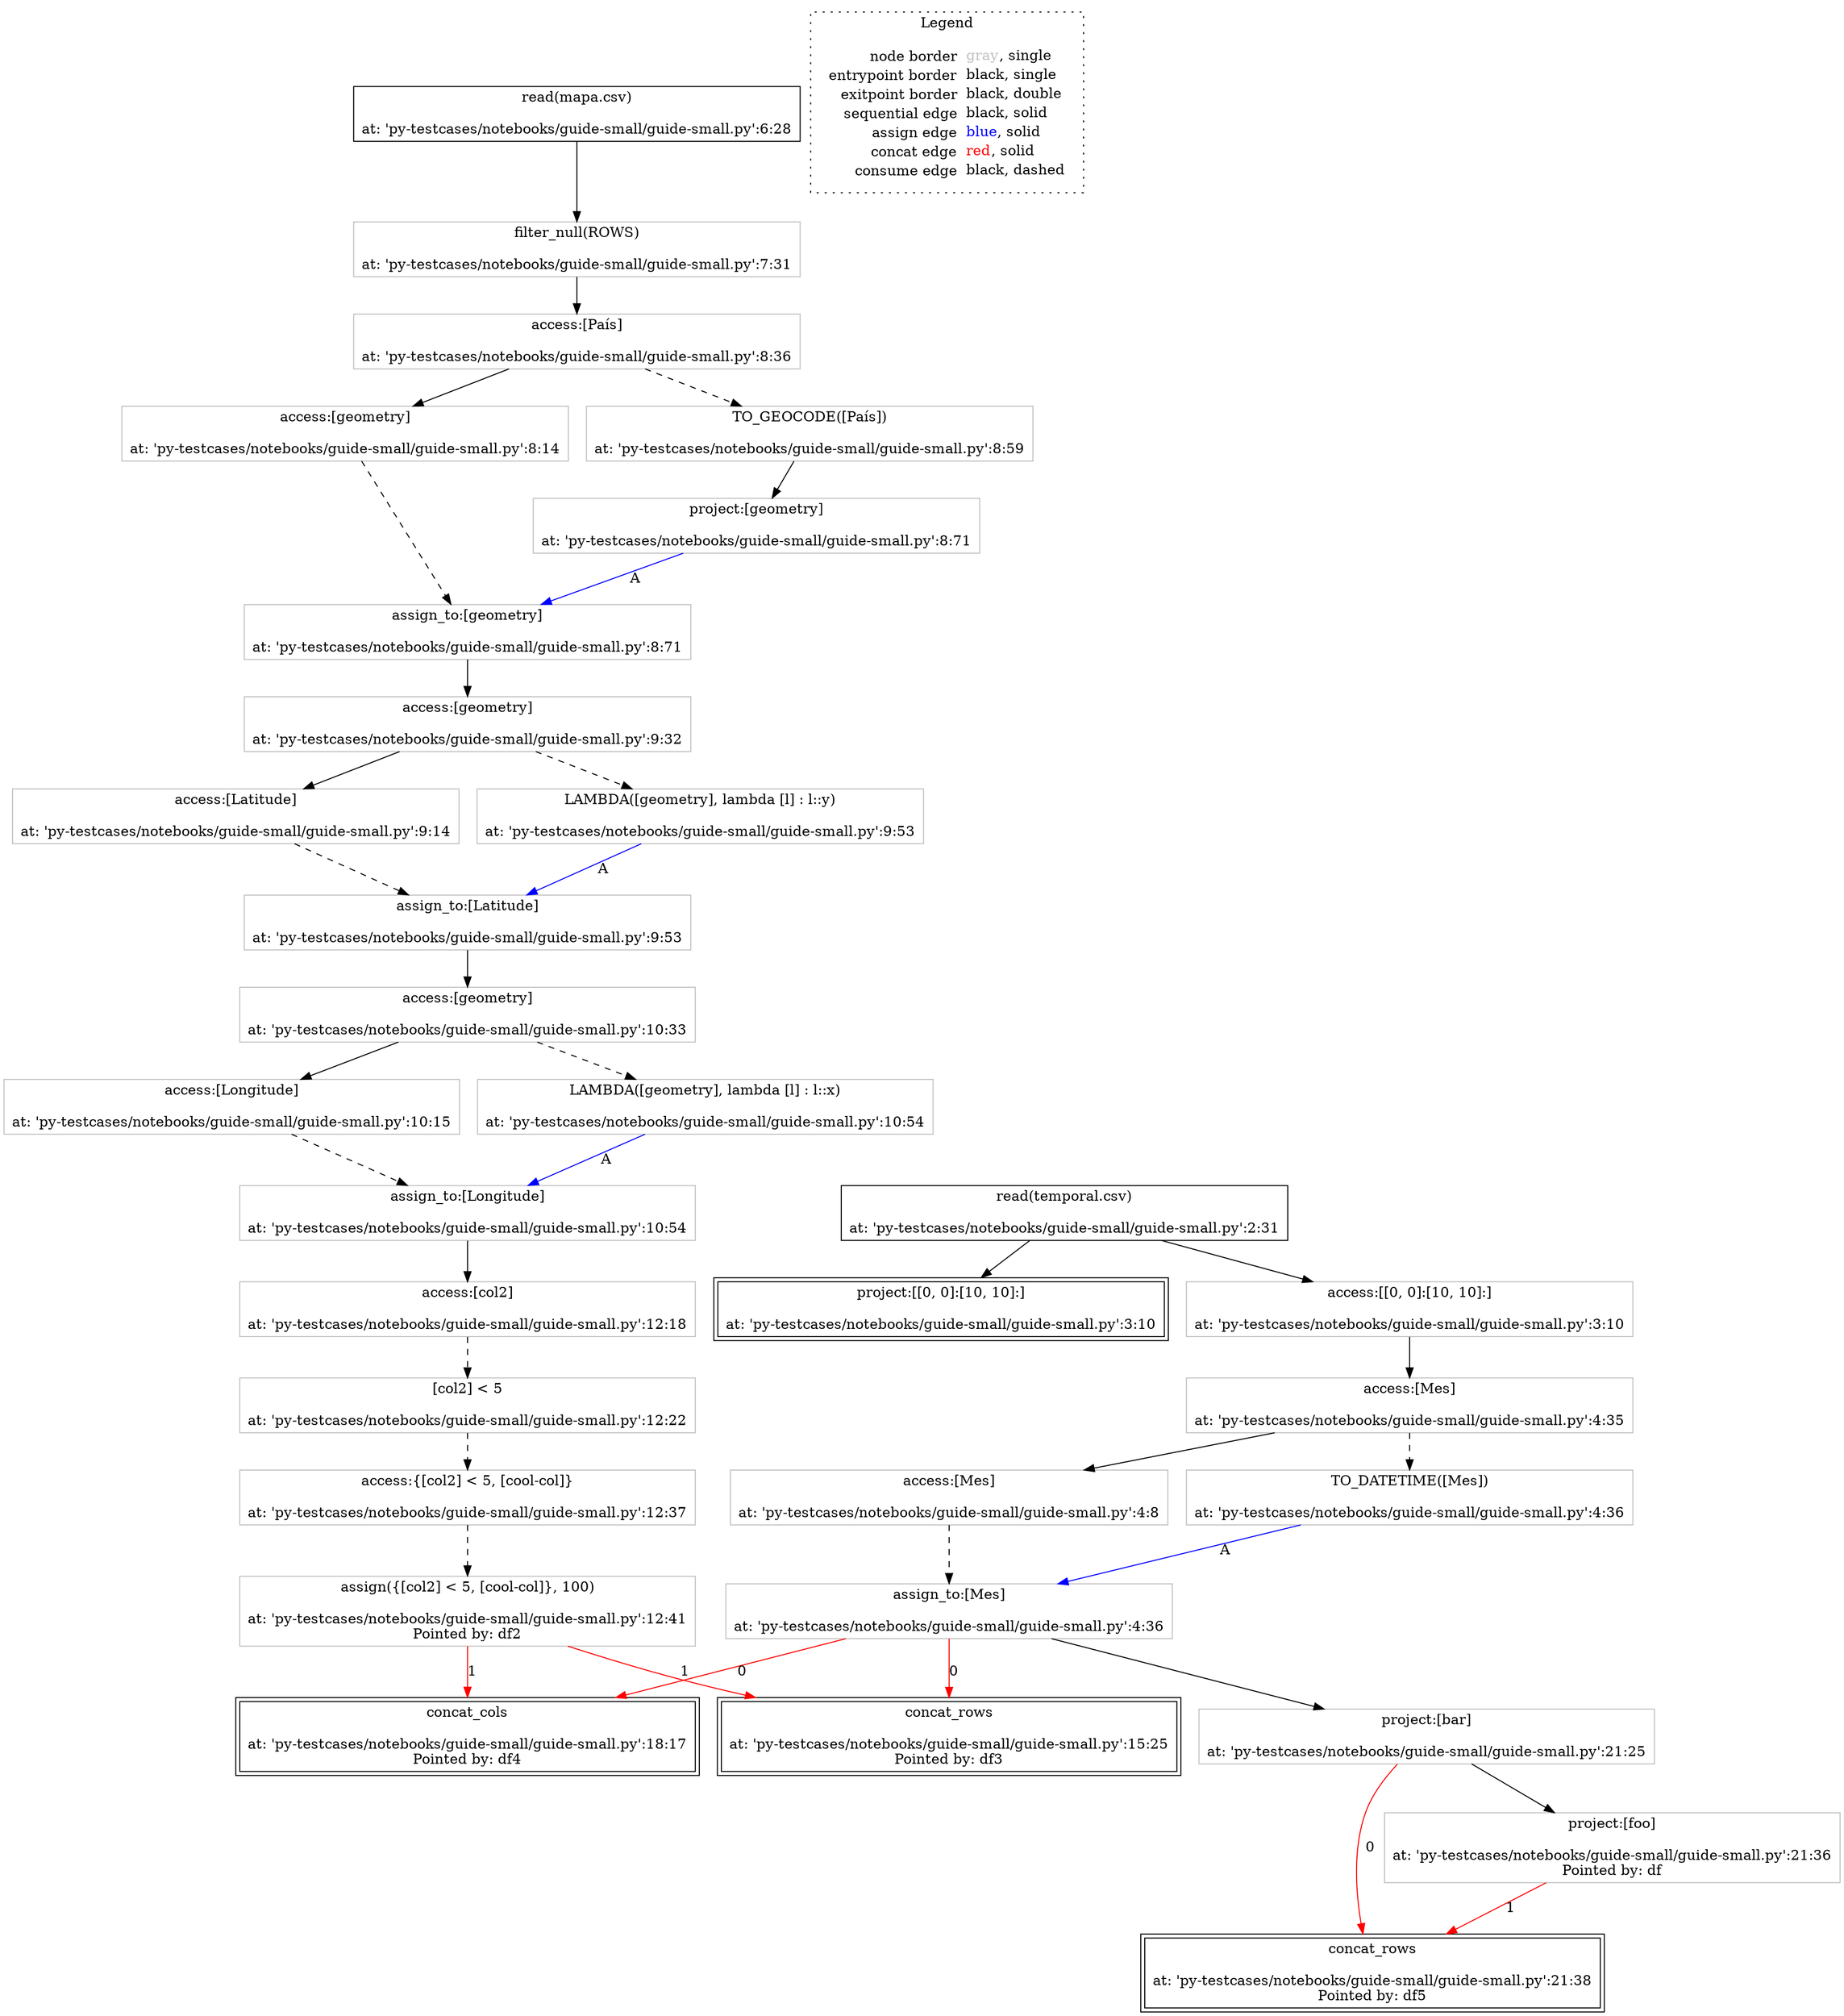 digraph {
	"node31" [shape="rect",color="black",label=<read(temporal.csv)<BR/><BR/>at: 'py-testcases/notebooks/guide-small/guide-small.py':2:31>];
	"node32" [shape="rect",color="gray",label=<access:[[0, 0]:[10, 10]:]<BR/><BR/>at: 'py-testcases/notebooks/guide-small/guide-small.py':3:10>];
	"node33" [shape="rect",color="black",peripheries="2",label=<project:[[0, 0]:[10, 10]:]<BR/><BR/>at: 'py-testcases/notebooks/guide-small/guide-small.py':3:10>];
	"node34" [shape="rect",color="gray",label=<access:[Mes]<BR/><BR/>at: 'py-testcases/notebooks/guide-small/guide-small.py':4:8>];
	"node35" [shape="rect",color="gray",label=<access:[Mes]<BR/><BR/>at: 'py-testcases/notebooks/guide-small/guide-small.py':4:35>];
	"node36" [shape="rect",color="gray",label=<assign_to:[Mes]<BR/><BR/>at: 'py-testcases/notebooks/guide-small/guide-small.py':4:36>];
	"node37" [shape="rect",color="gray",label=<TO_DATETIME([Mes])<BR/><BR/>at: 'py-testcases/notebooks/guide-small/guide-small.py':4:36>];
	"node38" [shape="rect",color="black",label=<read(mapa.csv)<BR/><BR/>at: 'py-testcases/notebooks/guide-small/guide-small.py':6:28>];
	"node39" [shape="rect",color="gray",label=<filter_null(ROWS)<BR/><BR/>at: 'py-testcases/notebooks/guide-small/guide-small.py':7:31>];
	"node40" [shape="rect",color="gray",label=<access:[geometry]<BR/><BR/>at: 'py-testcases/notebooks/guide-small/guide-small.py':8:14>];
	"node41" [shape="rect",color="gray",label=<access:[Pa&iacute;s]<BR/><BR/>at: 'py-testcases/notebooks/guide-small/guide-small.py':8:36>];
	"node42" [shape="rect",color="gray",label=<TO_GEOCODE([Pa&iacute;s])<BR/><BR/>at: 'py-testcases/notebooks/guide-small/guide-small.py':8:59>];
	"node43" [shape="rect",color="gray",label=<assign_to:[geometry]<BR/><BR/>at: 'py-testcases/notebooks/guide-small/guide-small.py':8:71>];
	"node44" [shape="rect",color="gray",label=<project:[geometry]<BR/><BR/>at: 'py-testcases/notebooks/guide-small/guide-small.py':8:71>];
	"node45" [shape="rect",color="gray",label=<access:[Latitude]<BR/><BR/>at: 'py-testcases/notebooks/guide-small/guide-small.py':9:14>];
	"node46" [shape="rect",color="gray",label=<access:[geometry]<BR/><BR/>at: 'py-testcases/notebooks/guide-small/guide-small.py':9:32>];
	"node47" [shape="rect",color="gray",label=<assign_to:[Latitude]<BR/><BR/>at: 'py-testcases/notebooks/guide-small/guide-small.py':9:53>];
	"node48" [shape="rect",color="gray",label=<LAMBDA([geometry], lambda [l] : l::y)<BR/><BR/>at: 'py-testcases/notebooks/guide-small/guide-small.py':9:53>];
	"node49" [shape="rect",color="gray",label=<access:[Longitude]<BR/><BR/>at: 'py-testcases/notebooks/guide-small/guide-small.py':10:15>];
	"node50" [shape="rect",color="gray",label=<access:[geometry]<BR/><BR/>at: 'py-testcases/notebooks/guide-small/guide-small.py':10:33>];
	"node51" [shape="rect",color="gray",label=<assign_to:[Longitude]<BR/><BR/>at: 'py-testcases/notebooks/guide-small/guide-small.py':10:54>];
	"node52" [shape="rect",color="gray",label=<LAMBDA([geometry], lambda [l] : l::x)<BR/><BR/>at: 'py-testcases/notebooks/guide-small/guide-small.py':10:54>];
	"node53" [shape="rect",color="gray",label=<access:[col2]<BR/><BR/>at: 'py-testcases/notebooks/guide-small/guide-small.py':12:18>];
	"node54" [shape="rect",color="gray",label=<[col2] &lt; 5<BR/><BR/>at: 'py-testcases/notebooks/guide-small/guide-small.py':12:22>];
	"node55" [shape="rect",color="gray",label=<access:{[col2] &lt; 5, [cool-col]}<BR/><BR/>at: 'py-testcases/notebooks/guide-small/guide-small.py':12:37>];
	"node56" [shape="rect",color="gray",label=<assign({[col2] &lt; 5, [cool-col]}, 100)<BR/><BR/>at: 'py-testcases/notebooks/guide-small/guide-small.py':12:41<BR/>Pointed by: df2>];
	"node57" [shape="rect",color="black",peripheries="2",label=<concat_rows<BR/><BR/>at: 'py-testcases/notebooks/guide-small/guide-small.py':15:25<BR/>Pointed by: df3>];
	"node58" [shape="rect",color="black",peripheries="2",label=<concat_cols<BR/><BR/>at: 'py-testcases/notebooks/guide-small/guide-small.py':18:17<BR/>Pointed by: df4>];
	"node59" [shape="rect",color="gray",label=<project:[bar]<BR/><BR/>at: 'py-testcases/notebooks/guide-small/guide-small.py':21:25>];
	"node60" [shape="rect",color="gray",label=<project:[foo]<BR/><BR/>at: 'py-testcases/notebooks/guide-small/guide-small.py':21:36<BR/>Pointed by: df>];
	"node61" [shape="rect",color="black",peripheries="2",label=<concat_rows<BR/><BR/>at: 'py-testcases/notebooks/guide-small/guide-small.py':21:38<BR/>Pointed by: df5>];
	"node31" -> "node32" [color="black"];
	"node31" -> "node33" [color="black"];
	"node32" -> "node35" [color="black"];
	"node34" -> "node36" [color="black",style="dashed"];
	"node35" -> "node34" [color="black"];
	"node35" -> "node37" [color="black",style="dashed"];
	"node36" -> "node57" [color="red",label=0];
	"node36" -> "node58" [color="red",label=0];
	"node36" -> "node59" [color="black"];
	"node37" -> "node36" [color="blue",label=A];
	"node38" -> "node39" [color="black"];
	"node39" -> "node41" [color="black"];
	"node40" -> "node43" [color="black",style="dashed"];
	"node41" -> "node40" [color="black"];
	"node41" -> "node42" [color="black",style="dashed"];
	"node42" -> "node44" [color="black"];
	"node43" -> "node46" [color="black"];
	"node44" -> "node43" [color="blue",label=A];
	"node45" -> "node47" [color="black",style="dashed"];
	"node46" -> "node45" [color="black"];
	"node46" -> "node48" [color="black",style="dashed"];
	"node47" -> "node50" [color="black"];
	"node48" -> "node47" [color="blue",label=A];
	"node49" -> "node51" [color="black",style="dashed"];
	"node50" -> "node49" [color="black"];
	"node50" -> "node52" [color="black",style="dashed"];
	"node51" -> "node53" [color="black"];
	"node52" -> "node51" [color="blue",label=A];
	"node53" -> "node54" [color="black",style="dashed"];
	"node54" -> "node55" [color="black",style="dashed"];
	"node55" -> "node56" [color="black",style="dashed"];
	"node56" -> "node57" [color="red",label=1];
	"node56" -> "node58" [color="red",label=1];
	"node59" -> "node60" [color="black"];
	"node59" -> "node61" [color="red",label=0];
	"node60" -> "node61" [color="red",label=1];
subgraph cluster_legend {
	label="Legend";
	style=dotted;
	node [shape=plaintext];
	"legend" [label=<<table border="0" cellpadding="2" cellspacing="0" cellborder="0"><tr><td align="right">node border&nbsp;</td><td align="left"><font color="gray">gray</font>, single</td></tr><tr><td align="right">entrypoint border&nbsp;</td><td align="left"><font color="black">black</font>, single</td></tr><tr><td align="right">exitpoint border&nbsp;</td><td align="left"><font color="black">black</font>, double</td></tr><tr><td align="right">sequential edge&nbsp;</td><td align="left"><font color="black">black</font>, solid</td></tr><tr><td align="right">assign edge&nbsp;</td><td align="left"><font color="blue">blue</font>, solid</td></tr><tr><td align="right">concat edge&nbsp;</td><td align="left"><font color="red">red</font>, solid</td></tr><tr><td align="right">consume edge&nbsp;</td><td align="left"><font color="black">black</font>, dashed</td></tr></table>>];
}

}
